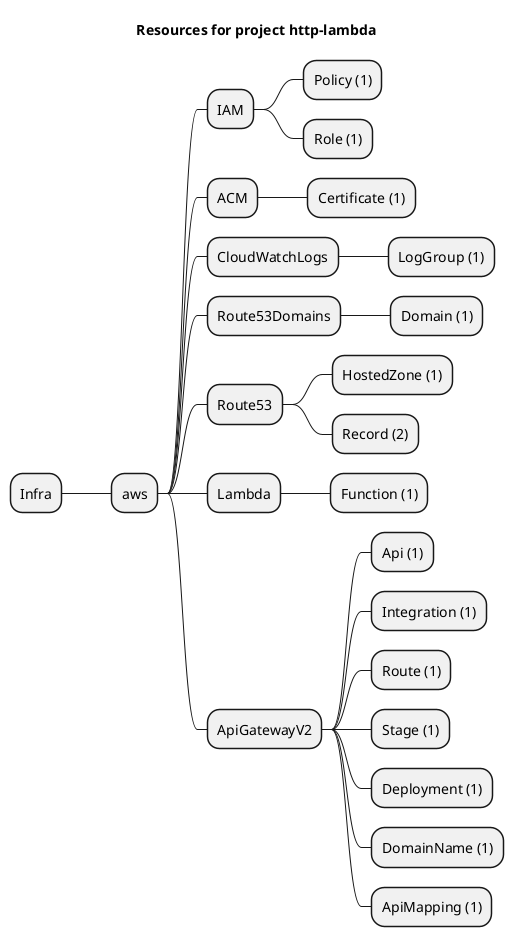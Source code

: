 @startmindmap
title Resources for project http-lambda
skinparam monochrome true
+ Infra
++ aws
+++ IAM
++++ Policy (1)
++++ Role (1)
+++ ACM
++++ Certificate (1)
+++ CloudWatchLogs
++++ LogGroup (1)
+++ Route53Domains
++++ Domain (1)
+++ Route53
++++ HostedZone (1)
++++ Record (2)
+++ Lambda
++++ Function (1)
+++ ApiGatewayV2
++++ Api (1)
++++ Integration (1)
++++ Route (1)
++++ Stage (1)
++++ Deployment (1)
++++ DomainName (1)
++++ ApiMapping (1)
@endmindmap